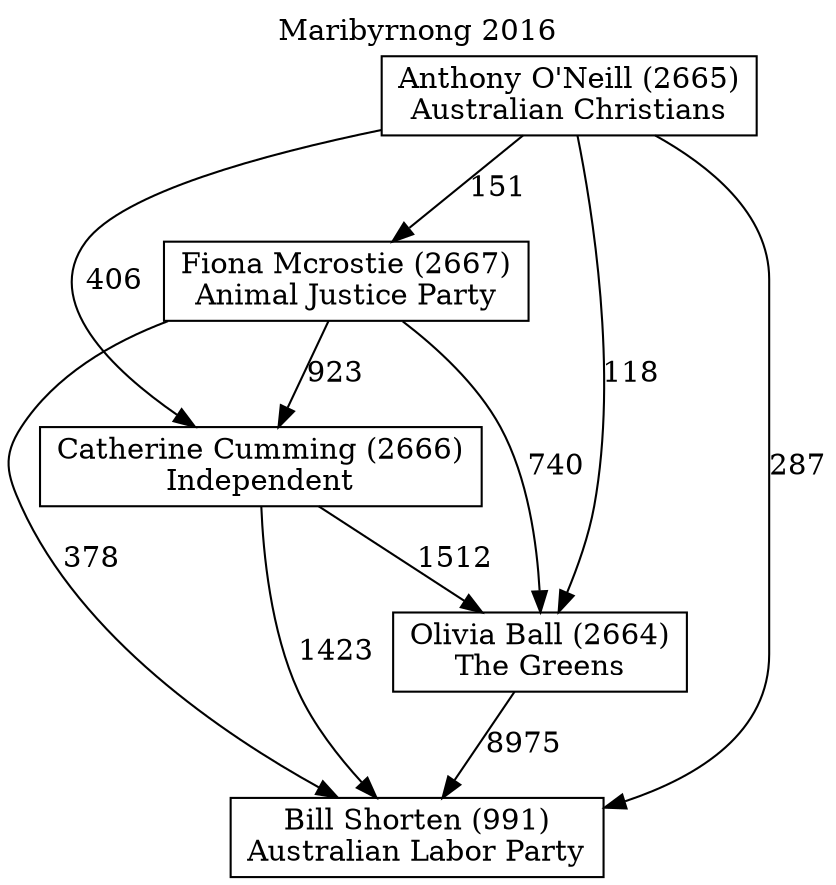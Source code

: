 // House preference flow
digraph "Bill Shorten (991)_Maribyrnong_2016" {
	graph [label="Maribyrnong 2016" labelloc=t mclimit=10]
	node [shape=box]
	"Bill Shorten (991)" [label="Bill Shorten (991)
Australian Labor Party"]
	"Olivia Ball (2664)" [label="Olivia Ball (2664)
The Greens"]
	"Catherine Cumming (2666)" [label="Catherine Cumming (2666)
Independent"]
	"Fiona Mcrostie (2667)" [label="Fiona Mcrostie (2667)
Animal Justice Party"]
	"Anthony O'Neill (2665)" [label="Anthony O'Neill (2665)
Australian Christians"]
	"Olivia Ball (2664)" -> "Bill Shorten (991)" [label=8975]
	"Catherine Cumming (2666)" -> "Olivia Ball (2664)" [label=1512]
	"Fiona Mcrostie (2667)" -> "Catherine Cumming (2666)" [label=923]
	"Anthony O'Neill (2665)" -> "Fiona Mcrostie (2667)" [label=151]
	"Catherine Cumming (2666)" -> "Bill Shorten (991)" [label=1423]
	"Fiona Mcrostie (2667)" -> "Bill Shorten (991)" [label=378]
	"Anthony O'Neill (2665)" -> "Bill Shorten (991)" [label=287]
	"Anthony O'Neill (2665)" -> "Catherine Cumming (2666)" [label=406]
	"Fiona Mcrostie (2667)" -> "Olivia Ball (2664)" [label=740]
	"Anthony O'Neill (2665)" -> "Olivia Ball (2664)" [label=118]
}
